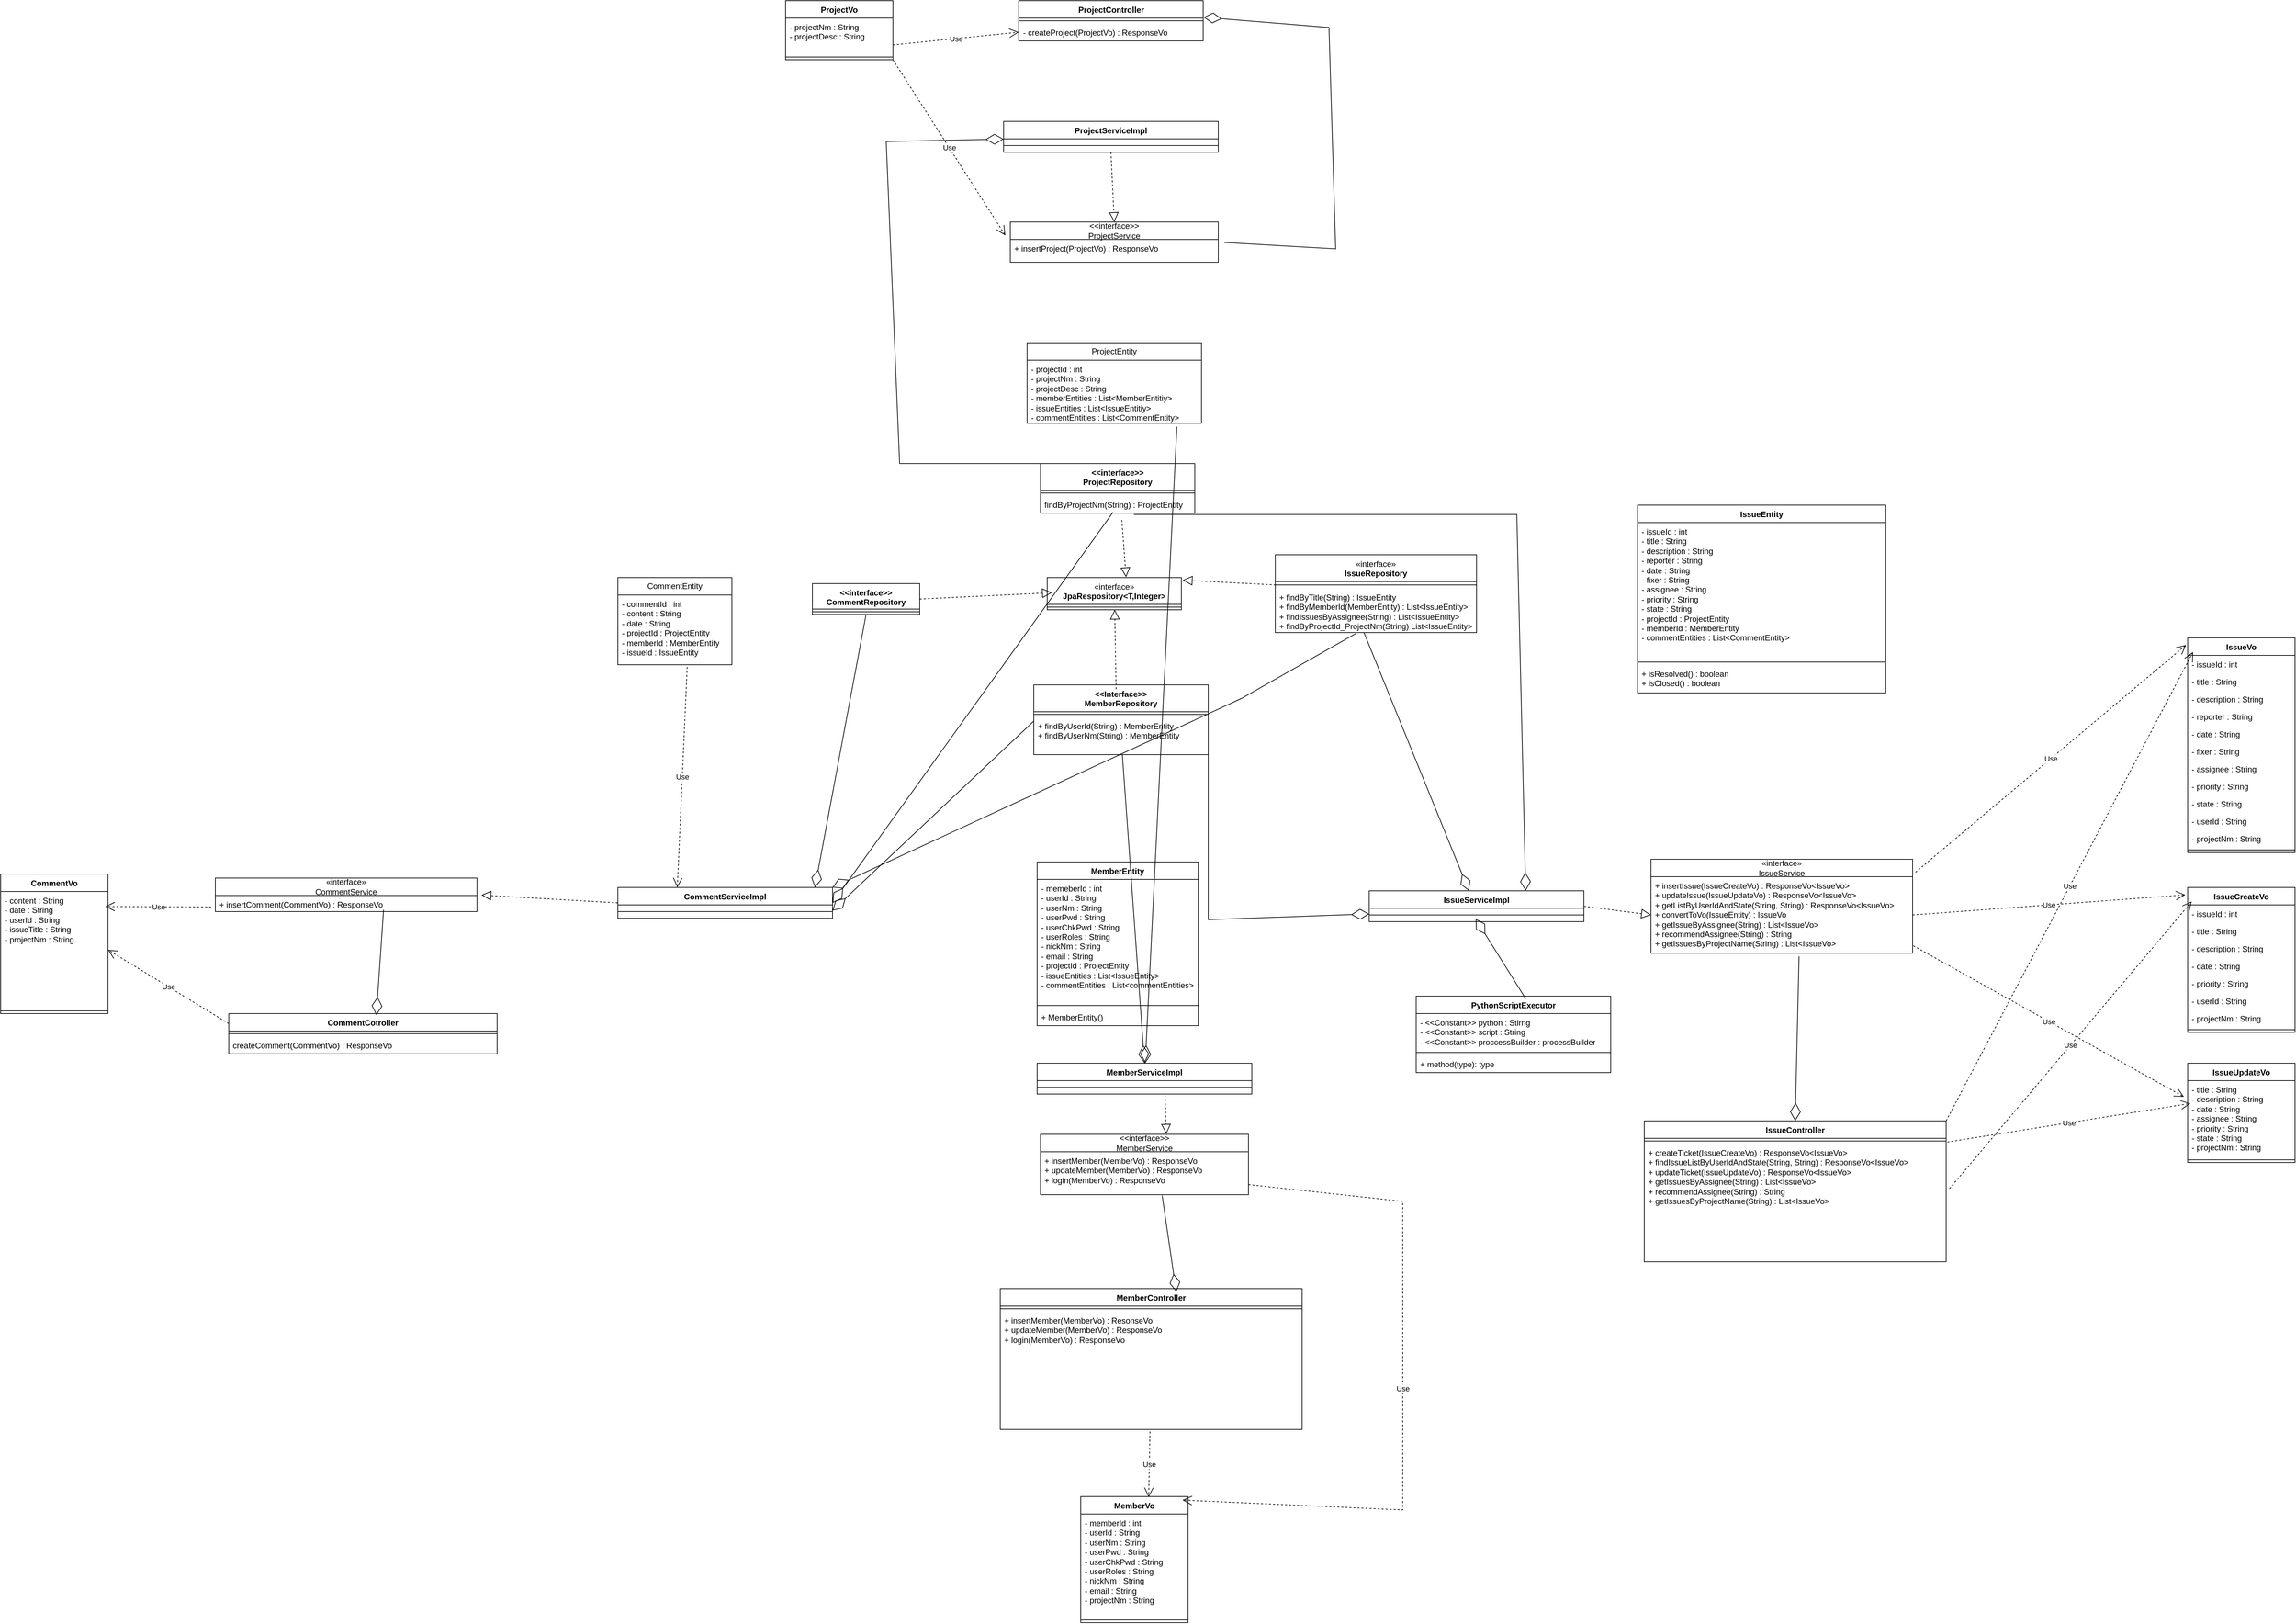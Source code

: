 <mxfile version="24.4.8" type="device">
  <diagram id="C5RBs43oDa-KdzZeNtuy" name="Page-1">
    <mxGraphModel dx="7126" dy="5017" grid="1" gridSize="10" guides="1" tooltips="1" connect="1" arrows="1" fold="1" page="1" pageScale="1" pageWidth="1200" pageHeight="1600" math="0" shadow="0">
      <root>
        <mxCell id="WIyWlLk6GJQsqaUBKTNV-0" />
        <mxCell id="WIyWlLk6GJQsqaUBKTNV-1" parent="WIyWlLk6GJQsqaUBKTNV-0" />
        <mxCell id="TKN5x8VOKqGEZoHQyoC4-3" value="&amp;lt;&amp;lt;interface&amp;gt;&amp;gt;&lt;div&gt;CommentRepository&lt;/div&gt;" style="swimlane;fontStyle=1;align=center;verticalAlign=top;childLayout=stackLayout;horizontal=1;startSize=38;horizontalStack=0;resizeParent=1;resizeParentMax=0;resizeLast=0;collapsible=1;marginBottom=0;whiteSpace=wrap;html=1;" vertex="1" parent="WIyWlLk6GJQsqaUBKTNV-1">
          <mxGeometry x="460" y="479" width="160" height="46" as="geometry" />
        </mxCell>
        <mxCell id="TKN5x8VOKqGEZoHQyoC4-5" value="" style="line;strokeWidth=1;fillColor=none;align=left;verticalAlign=middle;spacingTop=-1;spacingLeft=3;spacingRight=3;rotatable=0;labelPosition=right;points=[];portConstraint=eastwest;strokeColor=inherit;" vertex="1" parent="TKN5x8VOKqGEZoHQyoC4-3">
          <mxGeometry y="38" width="160" height="8" as="geometry" />
        </mxCell>
        <mxCell id="TKN5x8VOKqGEZoHQyoC4-7" value="&lt;span style=&quot;font-weight: 400;&quot;&gt;«interface»&lt;/span&gt;&lt;br style=&quot;font-weight: 400;&quot;&gt;JpaRespository&amp;lt;T,Integer&amp;gt;" style="swimlane;fontStyle=1;align=center;verticalAlign=top;childLayout=stackLayout;horizontal=1;startSize=40;horizontalStack=0;resizeParent=1;resizeParentMax=0;resizeLast=0;collapsible=1;marginBottom=0;whiteSpace=wrap;html=1;" vertex="1" parent="WIyWlLk6GJQsqaUBKTNV-1">
          <mxGeometry x="810" y="470" width="200" height="48" as="geometry" />
        </mxCell>
        <mxCell id="TKN5x8VOKqGEZoHQyoC4-9" value="" style="line;strokeWidth=1;fillColor=none;align=left;verticalAlign=middle;spacingTop=-1;spacingLeft=3;spacingRight=3;rotatable=0;labelPosition=right;points=[];portConstraint=eastwest;strokeColor=inherit;" vertex="1" parent="TKN5x8VOKqGEZoHQyoC4-7">
          <mxGeometry y="40" width="200" height="8" as="geometry" />
        </mxCell>
        <mxCell id="TKN5x8VOKqGEZoHQyoC4-11" value="&lt;div&gt;&lt;span style=&quot;font-weight: 400;&quot;&gt;«interface»&lt;/span&gt;&lt;br style=&quot;font-weight: 400;&quot;&gt;&lt;/div&gt;IssueRepository" style="swimlane;fontStyle=1;align=center;verticalAlign=top;childLayout=stackLayout;horizontal=1;startSize=40;horizontalStack=0;resizeParent=1;resizeParentMax=0;resizeLast=0;collapsible=1;marginBottom=0;whiteSpace=wrap;html=1;" vertex="1" parent="WIyWlLk6GJQsqaUBKTNV-1">
          <mxGeometry x="1150" y="436" width="300" height="116" as="geometry" />
        </mxCell>
        <mxCell id="TKN5x8VOKqGEZoHQyoC4-13" value="" style="line;strokeWidth=1;fillColor=none;align=left;verticalAlign=middle;spacingTop=-1;spacingLeft=3;spacingRight=3;rotatable=0;labelPosition=right;points=[];portConstraint=eastwest;strokeColor=inherit;" vertex="1" parent="TKN5x8VOKqGEZoHQyoC4-11">
          <mxGeometry y="40" width="300" height="10" as="geometry" />
        </mxCell>
        <mxCell id="TKN5x8VOKqGEZoHQyoC4-14" value="+ findByTitle(String) : IssueEntity&lt;div&gt;+ findByMemberId(MemberEntity) : List&amp;lt;IssueEntity&amp;gt;&lt;/div&gt;&lt;div&gt;+ findIssuesByAssignee(String) : List&amp;lt;IssueEntity&amp;gt;&lt;/div&gt;&lt;div&gt;+ findByProjectId_ProjectNm(String) List&amp;lt;IssueEntity&amp;gt;&lt;/div&gt;" style="text;strokeColor=none;fillColor=none;align=left;verticalAlign=top;spacingLeft=4;spacingRight=4;overflow=hidden;rotatable=0;points=[[0,0.5],[1,0.5]];portConstraint=eastwest;whiteSpace=wrap;html=1;" vertex="1" parent="TKN5x8VOKqGEZoHQyoC4-11">
          <mxGeometry y="50" width="300" height="66" as="geometry" />
        </mxCell>
        <mxCell id="TKN5x8VOKqGEZoHQyoC4-15" value="" style="endArrow=block;dashed=1;endFill=0;endSize=12;html=1;rounded=0;entryX=1.01;entryY=0.081;entryDx=0;entryDy=0;entryPerimeter=0;exitX=0.002;exitY=-0.076;exitDx=0;exitDy=0;exitPerimeter=0;" edge="1" parent="WIyWlLk6GJQsqaUBKTNV-1" source="TKN5x8VOKqGEZoHQyoC4-14" target="TKN5x8VOKqGEZoHQyoC4-7">
          <mxGeometry width="160" relative="1" as="geometry">
            <mxPoint x="1290" y="540" as="sourcePoint" />
            <mxPoint x="1170" y="402.5" as="targetPoint" />
          </mxGeometry>
        </mxCell>
        <mxCell id="TKN5x8VOKqGEZoHQyoC4-21" value="MemberEntity" style="swimlane;fontStyle=1;align=center;verticalAlign=top;childLayout=stackLayout;horizontal=1;startSize=26;horizontalStack=0;resizeParent=1;resizeParentMax=0;resizeLast=0;collapsible=1;marginBottom=0;whiteSpace=wrap;html=1;" vertex="1" parent="WIyWlLk6GJQsqaUBKTNV-1">
          <mxGeometry x="795" y="894" width="240" height="244" as="geometry" />
        </mxCell>
        <mxCell id="TKN5x8VOKqGEZoHQyoC4-22" value="- memeberId : int&lt;div&gt;- userId : String&lt;br&gt;- userNm : String&lt;/div&gt;&lt;div&gt;- userPwd : String&lt;/div&gt;&lt;div&gt;- userChkPwd : String&lt;/div&gt;&lt;div&gt;- userRoles : String&lt;/div&gt;&lt;div&gt;- nickNm : String&lt;/div&gt;&lt;div&gt;- email : String&lt;/div&gt;&lt;div&gt;- projectId : ProjectEntity&lt;br&gt;- issueEntities : List&amp;lt;IssueEntity&amp;gt;&lt;/div&gt;&lt;div&gt;- commentEntities : List&amp;lt;commentEntities&amp;gt;&lt;/div&gt;" style="text;strokeColor=none;fillColor=none;align=left;verticalAlign=top;spacingLeft=4;spacingRight=4;overflow=hidden;rotatable=0;points=[[0,0.5],[1,0.5]];portConstraint=eastwest;whiteSpace=wrap;html=1;" vertex="1" parent="TKN5x8VOKqGEZoHQyoC4-21">
          <mxGeometry y="26" width="240" height="184" as="geometry" />
        </mxCell>
        <mxCell id="TKN5x8VOKqGEZoHQyoC4-23" value="" style="line;strokeWidth=1;fillColor=none;align=left;verticalAlign=middle;spacingTop=-1;spacingLeft=3;spacingRight=3;rotatable=0;labelPosition=right;points=[];portConstraint=eastwest;strokeColor=inherit;" vertex="1" parent="TKN5x8VOKqGEZoHQyoC4-21">
          <mxGeometry y="210" width="240" height="8" as="geometry" />
        </mxCell>
        <mxCell id="TKN5x8VOKqGEZoHQyoC4-24" value="+ MemberEntity()" style="text;strokeColor=none;fillColor=none;align=left;verticalAlign=top;spacingLeft=4;spacingRight=4;overflow=hidden;rotatable=0;points=[[0,0.5],[1,0.5]];portConstraint=eastwest;whiteSpace=wrap;html=1;" vertex="1" parent="TKN5x8VOKqGEZoHQyoC4-21">
          <mxGeometry y="218" width="240" height="26" as="geometry" />
        </mxCell>
        <mxCell id="TKN5x8VOKqGEZoHQyoC4-26" value="IssueEntity" style="swimlane;fontStyle=1;align=center;verticalAlign=top;childLayout=stackLayout;horizontal=1;startSize=26;horizontalStack=0;resizeParent=1;resizeParentMax=0;resizeLast=0;collapsible=1;marginBottom=0;whiteSpace=wrap;html=1;" vertex="1" parent="WIyWlLk6GJQsqaUBKTNV-1">
          <mxGeometry x="1690" y="362" width="370" height="280" as="geometry" />
        </mxCell>
        <mxCell id="TKN5x8VOKqGEZoHQyoC4-27" value="- issueId : int&lt;div&gt;- title : String&lt;/div&gt;&lt;div&gt;- description : String&lt;/div&gt;&lt;div&gt;- reporter : String&lt;/div&gt;&lt;div&gt;- date : String&lt;/div&gt;&lt;div&gt;- fixer : String&lt;/div&gt;&lt;div&gt;- assignee : String&lt;/div&gt;&lt;div&gt;- priority : String&lt;/div&gt;&lt;div&gt;- state : String&lt;/div&gt;&lt;div&gt;- projectId : ProjectEntity&lt;/div&gt;&lt;div&gt;- memberId : MemberEntity&lt;/div&gt;&lt;div&gt;- commentEntities : List&amp;lt;CommentEntity&amp;gt;&lt;/div&gt;" style="text;strokeColor=none;fillColor=none;align=left;verticalAlign=top;spacingLeft=4;spacingRight=4;overflow=hidden;rotatable=0;points=[[0,0.5],[1,0.5]];portConstraint=eastwest;whiteSpace=wrap;html=1;" vertex="1" parent="TKN5x8VOKqGEZoHQyoC4-26">
          <mxGeometry y="26" width="370" height="204" as="geometry" />
        </mxCell>
        <mxCell id="TKN5x8VOKqGEZoHQyoC4-28" value="" style="line;strokeWidth=1;fillColor=none;align=left;verticalAlign=middle;spacingTop=-1;spacingLeft=3;spacingRight=3;rotatable=0;labelPosition=right;points=[];portConstraint=eastwest;strokeColor=inherit;" vertex="1" parent="TKN5x8VOKqGEZoHQyoC4-26">
          <mxGeometry y="230" width="370" height="8" as="geometry" />
        </mxCell>
        <mxCell id="TKN5x8VOKqGEZoHQyoC4-29" value="+ isResolved() : boolean&lt;div&gt;+ isClosed() : boolean&lt;/div&gt;" style="text;strokeColor=none;fillColor=none;align=left;verticalAlign=top;spacingLeft=4;spacingRight=4;overflow=hidden;rotatable=0;points=[[0,0.5],[1,0.5]];portConstraint=eastwest;whiteSpace=wrap;html=1;" vertex="1" parent="TKN5x8VOKqGEZoHQyoC4-26">
          <mxGeometry y="238" width="370" height="42" as="geometry" />
        </mxCell>
        <mxCell id="TKN5x8VOKqGEZoHQyoC4-36" value="«interface»&lt;br&gt;IssueService" style="swimlane;fontStyle=0;childLayout=stackLayout;horizontal=1;startSize=26;fillColor=none;horizontalStack=0;resizeParent=1;resizeParentMax=0;resizeLast=0;collapsible=1;marginBottom=0;whiteSpace=wrap;html=1;" vertex="1" parent="WIyWlLk6GJQsqaUBKTNV-1">
          <mxGeometry x="1710" y="890" width="390" height="140" as="geometry" />
        </mxCell>
        <mxCell id="TKN5x8VOKqGEZoHQyoC4-37" value="+ insertIssue(IssueCreateVo) : ResponseVo&amp;lt;IssueVo&amp;gt;&lt;div&gt;+ updateIssue(IssueUpdateVo) : ResponseVo&amp;lt;IssueVo&amp;gt;&lt;br&gt;+ getListByUserIdAndState(String, String) : ResponseVo&amp;lt;IssueVo&amp;gt;&lt;/div&gt;&lt;div&gt;+ convertToVo(IssueEntity) : IssueVo&lt;/div&gt;&lt;div&gt;+ getIssueByAssignee(String) : List&amp;lt;IssueVo&amp;gt;&lt;/div&gt;&lt;div&gt;+ recommendAssignee(String) : String&lt;/div&gt;&lt;div&gt;+ getIssuesByProjectName(String) : List&amp;lt;IssueVo&amp;gt;&lt;/div&gt;" style="text;strokeColor=none;fillColor=none;align=left;verticalAlign=top;spacingLeft=4;spacingRight=4;overflow=hidden;rotatable=0;points=[[0,0.5],[1,0.5]];portConstraint=eastwest;whiteSpace=wrap;html=1;" vertex="1" parent="TKN5x8VOKqGEZoHQyoC4-36">
          <mxGeometry y="26" width="390" height="114" as="geometry" />
        </mxCell>
        <mxCell id="TKN5x8VOKqGEZoHQyoC4-40" value="IssueServiceImpl" style="swimlane;fontStyle=1;align=center;verticalAlign=top;childLayout=stackLayout;horizontal=1;startSize=26;horizontalStack=0;resizeParent=1;resizeParentMax=0;resizeLast=0;collapsible=1;marginBottom=0;whiteSpace=wrap;html=1;" vertex="1" parent="WIyWlLk6GJQsqaUBKTNV-1">
          <mxGeometry x="1290" y="937" width="320" height="46" as="geometry" />
        </mxCell>
        <mxCell id="TKN5x8VOKqGEZoHQyoC4-42" value="" style="line;strokeWidth=1;fillColor=none;align=left;verticalAlign=middle;spacingTop=-1;spacingLeft=3;spacingRight=3;rotatable=0;labelPosition=right;points=[];portConstraint=eastwest;strokeColor=inherit;" vertex="1" parent="TKN5x8VOKqGEZoHQyoC4-40">
          <mxGeometry y="26" width="320" height="20" as="geometry" />
        </mxCell>
        <mxCell id="TKN5x8VOKqGEZoHQyoC4-44" value="" style="endArrow=block;dashed=1;endFill=0;endSize=12;html=1;rounded=0;entryX=0;entryY=0.5;entryDx=0;entryDy=0;exitX=1;exitY=0.5;exitDx=0;exitDy=0;" edge="1" parent="WIyWlLk6GJQsqaUBKTNV-1" source="TKN5x8VOKqGEZoHQyoC4-40" target="TKN5x8VOKqGEZoHQyoC4-37">
          <mxGeometry width="160" relative="1" as="geometry">
            <mxPoint x="1570" y="980" as="sourcePoint" />
            <mxPoint x="1460" y="820" as="targetPoint" />
          </mxGeometry>
        </mxCell>
        <mxCell id="TKN5x8VOKqGEZoHQyoC4-46" value="" style="endArrow=diamondThin;endFill=0;endSize=24;html=1;rounded=0;exitX=0.441;exitY=1.004;exitDx=0;exitDy=0;exitPerimeter=0;entryX=0.464;entryY=-0.004;entryDx=0;entryDy=0;entryPerimeter=0;" edge="1" parent="WIyWlLk6GJQsqaUBKTNV-1" source="TKN5x8VOKqGEZoHQyoC4-14" target="TKN5x8VOKqGEZoHQyoC4-40">
          <mxGeometry width="160" relative="1" as="geometry">
            <mxPoint x="1100" y="690" as="sourcePoint" />
            <mxPoint x="1260" y="690" as="targetPoint" />
          </mxGeometry>
        </mxCell>
        <mxCell id="TKN5x8VOKqGEZoHQyoC4-47" value="&amp;lt;&amp;lt;Interface&amp;gt;&amp;gt;&lt;br&gt;MemberRepository" style="swimlane;fontStyle=1;align=center;verticalAlign=top;childLayout=stackLayout;horizontal=1;startSize=40;horizontalStack=0;resizeParent=1;resizeParentMax=0;resizeLast=0;collapsible=1;marginBottom=0;whiteSpace=wrap;html=1;" vertex="1" parent="WIyWlLk6GJQsqaUBKTNV-1">
          <mxGeometry x="790" y="630" width="260" height="104" as="geometry" />
        </mxCell>
        <mxCell id="TKN5x8VOKqGEZoHQyoC4-49" value="" style="line;strokeWidth=1;fillColor=none;align=left;verticalAlign=middle;spacingTop=-1;spacingLeft=3;spacingRight=3;rotatable=0;labelPosition=right;points=[];portConstraint=eastwest;strokeColor=inherit;" vertex="1" parent="TKN5x8VOKqGEZoHQyoC4-47">
          <mxGeometry y="40" width="260" height="8" as="geometry" />
        </mxCell>
        <mxCell id="TKN5x8VOKqGEZoHQyoC4-50" value="+ findByUserId(String) : MemberEntity&lt;div&gt;+ findByUserNm(String) : MemberEntity&lt;/div&gt;" style="text;strokeColor=none;fillColor=none;align=left;verticalAlign=top;spacingLeft=4;spacingRight=4;overflow=hidden;rotatable=0;points=[[0,0.5],[1,0.5]];portConstraint=eastwest;whiteSpace=wrap;html=1;" vertex="1" parent="TKN5x8VOKqGEZoHQyoC4-47">
          <mxGeometry y="48" width="260" height="56" as="geometry" />
        </mxCell>
        <mxCell id="TKN5x8VOKqGEZoHQyoC4-51" value="" style="endArrow=block;dashed=1;endFill=0;endSize=12;html=1;rounded=0;entryX=0.503;entryY=0.98;entryDx=0;entryDy=0;entryPerimeter=0;exitX=0.472;exitY=0.063;exitDx=0;exitDy=0;exitPerimeter=0;" edge="1" parent="WIyWlLk6GJQsqaUBKTNV-1" source="TKN5x8VOKqGEZoHQyoC4-47" target="TKN5x8VOKqGEZoHQyoC4-9">
          <mxGeometry width="160" relative="1" as="geometry">
            <mxPoint x="990" y="590" as="sourcePoint" />
            <mxPoint x="1260" y="580" as="targetPoint" />
          </mxGeometry>
        </mxCell>
        <mxCell id="TKN5x8VOKqGEZoHQyoC4-52" value="" style="endArrow=diamondThin;endFill=0;endSize=24;html=1;rounded=0;exitX=1;exitY=0.5;exitDx=0;exitDy=0;entryX=0;entryY=0.75;entryDx=0;entryDy=0;" edge="1" parent="WIyWlLk6GJQsqaUBKTNV-1" source="TKN5x8VOKqGEZoHQyoC4-47" target="TKN5x8VOKqGEZoHQyoC4-40">
          <mxGeometry width="160" relative="1" as="geometry">
            <mxPoint x="1100" y="580" as="sourcePoint" />
            <mxPoint x="1232.64" y="959.428" as="targetPoint" />
            <Array as="points">
              <mxPoint x="1050" y="980" />
            </Array>
          </mxGeometry>
        </mxCell>
        <mxCell id="TKN5x8VOKqGEZoHQyoC4-53" value="&amp;lt;&amp;lt;interface&amp;gt;&amp;gt;&lt;br&gt;ProjectRepository" style="swimlane;fontStyle=1;align=center;verticalAlign=top;childLayout=stackLayout;horizontal=1;startSize=40;horizontalStack=0;resizeParent=1;resizeParentMax=0;resizeLast=0;collapsible=1;marginBottom=0;whiteSpace=wrap;html=1;" vertex="1" parent="WIyWlLk6GJQsqaUBKTNV-1">
          <mxGeometry x="800" y="300" width="230" height="74" as="geometry" />
        </mxCell>
        <mxCell id="TKN5x8VOKqGEZoHQyoC4-55" value="" style="line;strokeWidth=1;fillColor=none;align=left;verticalAlign=middle;spacingTop=-1;spacingLeft=3;spacingRight=3;rotatable=0;labelPosition=right;points=[];portConstraint=eastwest;strokeColor=inherit;" vertex="1" parent="TKN5x8VOKqGEZoHQyoC4-53">
          <mxGeometry y="40" width="230" height="8" as="geometry" />
        </mxCell>
        <mxCell id="TKN5x8VOKqGEZoHQyoC4-56" value="findByProjectNm(String) : ProjectEntity" style="text;strokeColor=none;fillColor=none;align=left;verticalAlign=top;spacingLeft=4;spacingRight=4;overflow=hidden;rotatable=0;points=[[0,0.5],[1,0.5]];portConstraint=eastwest;whiteSpace=wrap;html=1;" vertex="1" parent="TKN5x8VOKqGEZoHQyoC4-53">
          <mxGeometry y="48" width="230" height="26" as="geometry" />
        </mxCell>
        <mxCell id="TKN5x8VOKqGEZoHQyoC4-58" value="" style="endArrow=block;dashed=1;endFill=0;endSize=12;html=1;rounded=0;exitX=0.527;exitY=1.391;exitDx=0;exitDy=0;entryX=0.588;entryY=-0.012;entryDx=0;entryDy=0;exitPerimeter=0;entryPerimeter=0;" edge="1" parent="WIyWlLk6GJQsqaUBKTNV-1" source="TKN5x8VOKqGEZoHQyoC4-56" target="TKN5x8VOKqGEZoHQyoC4-7">
          <mxGeometry width="160" relative="1" as="geometry">
            <mxPoint x="1100" y="580" as="sourcePoint" />
            <mxPoint x="1260" y="580" as="targetPoint" />
          </mxGeometry>
        </mxCell>
        <mxCell id="TKN5x8VOKqGEZoHQyoC4-59" value="" style="endArrow=diamondThin;endFill=0;endSize=24;html=1;rounded=0;entryX=0.729;entryY=-0.005;entryDx=0;entryDy=0;entryPerimeter=0;exitX=0.605;exitY=1.079;exitDx=0;exitDy=0;exitPerimeter=0;" edge="1" parent="WIyWlLk6GJQsqaUBKTNV-1" source="TKN5x8VOKqGEZoHQyoC4-56" target="TKN5x8VOKqGEZoHQyoC4-40">
          <mxGeometry width="160" relative="1" as="geometry">
            <mxPoint x="1100" y="580" as="sourcePoint" />
            <mxPoint x="1260" y="580" as="targetPoint" />
            <Array as="points">
              <mxPoint x="1510" y="376" />
            </Array>
          </mxGeometry>
        </mxCell>
        <mxCell id="TKN5x8VOKqGEZoHQyoC4-60" value="IssueController" style="swimlane;fontStyle=1;align=center;verticalAlign=top;childLayout=stackLayout;horizontal=1;startSize=26;horizontalStack=0;resizeParent=1;resizeParentMax=0;resizeLast=0;collapsible=1;marginBottom=0;whiteSpace=wrap;html=1;" vertex="1" parent="WIyWlLk6GJQsqaUBKTNV-1">
          <mxGeometry x="1700" y="1280" width="450" height="210" as="geometry" />
        </mxCell>
        <mxCell id="TKN5x8VOKqGEZoHQyoC4-62" value="" style="line;strokeWidth=1;fillColor=none;align=left;verticalAlign=middle;spacingTop=-1;spacingLeft=3;spacingRight=3;rotatable=0;labelPosition=right;points=[];portConstraint=eastwest;strokeColor=inherit;" vertex="1" parent="TKN5x8VOKqGEZoHQyoC4-60">
          <mxGeometry y="26" width="450" height="8" as="geometry" />
        </mxCell>
        <mxCell id="TKN5x8VOKqGEZoHQyoC4-63" value="+ createTicket(IssueCreateVo) : ResponseVo&amp;lt;IssueVo&amp;gt;&lt;div&gt;+ findIssueListByUserIdAndState(String, String) : ResponseVo&amp;lt;IssueVo&amp;gt;&lt;/div&gt;&lt;div&gt;+ updateTicket(IssueUpdateVo) : ResponseVo&amp;lt;IssueVo&amp;gt;&lt;/div&gt;&lt;div&gt;+ getIssuesByAssignee(String) : List&amp;lt;IssueVo&amp;gt;&lt;/div&gt;&lt;div&gt;+ recommendAssignee(String) : String&lt;/div&gt;&lt;div&gt;+ getIssuesByProjectName(String) : List&amp;lt;IssueVo&amp;gt;&lt;/div&gt;" style="text;strokeColor=none;fillColor=none;align=left;verticalAlign=top;spacingLeft=4;spacingRight=4;overflow=hidden;rotatable=0;points=[[0,0.5],[1,0.5]];portConstraint=eastwest;whiteSpace=wrap;html=1;" vertex="1" parent="TKN5x8VOKqGEZoHQyoC4-60">
          <mxGeometry y="34" width="450" height="176" as="geometry" />
        </mxCell>
        <mxCell id="TKN5x8VOKqGEZoHQyoC4-65" value="IssueVo" style="swimlane;fontStyle=1;align=center;verticalAlign=top;childLayout=stackLayout;horizontal=1;startSize=26;horizontalStack=0;resizeParent=1;resizeParentMax=0;resizeLast=0;collapsible=1;marginBottom=0;whiteSpace=wrap;html=1;" vertex="1" parent="WIyWlLk6GJQsqaUBKTNV-1">
          <mxGeometry x="2510" y="560" width="160" height="320" as="geometry" />
        </mxCell>
        <mxCell id="TKN5x8VOKqGEZoHQyoC4-66" value="- issueId : int" style="text;strokeColor=none;fillColor=none;align=left;verticalAlign=top;spacingLeft=4;spacingRight=4;overflow=hidden;rotatable=0;points=[[0,0.5],[1,0.5]];portConstraint=eastwest;whiteSpace=wrap;html=1;" vertex="1" parent="TKN5x8VOKqGEZoHQyoC4-65">
          <mxGeometry y="26" width="160" height="26" as="geometry" />
        </mxCell>
        <mxCell id="TKN5x8VOKqGEZoHQyoC4-78" value="- title : String" style="text;strokeColor=none;fillColor=none;align=left;verticalAlign=top;spacingLeft=4;spacingRight=4;overflow=hidden;rotatable=0;points=[[0,0.5],[1,0.5]];portConstraint=eastwest;whiteSpace=wrap;html=1;" vertex="1" parent="TKN5x8VOKqGEZoHQyoC4-65">
          <mxGeometry y="52" width="160" height="26" as="geometry" />
        </mxCell>
        <mxCell id="TKN5x8VOKqGEZoHQyoC4-80" value="- description : String" style="text;strokeColor=none;fillColor=none;align=left;verticalAlign=top;spacingLeft=4;spacingRight=4;overflow=hidden;rotatable=0;points=[[0,0.5],[1,0.5]];portConstraint=eastwest;whiteSpace=wrap;html=1;" vertex="1" parent="TKN5x8VOKqGEZoHQyoC4-65">
          <mxGeometry y="78" width="160" height="26" as="geometry" />
        </mxCell>
        <mxCell id="TKN5x8VOKqGEZoHQyoC4-81" value="- reporter : String" style="text;strokeColor=none;fillColor=none;align=left;verticalAlign=top;spacingLeft=4;spacingRight=4;overflow=hidden;rotatable=0;points=[[0,0.5],[1,0.5]];portConstraint=eastwest;whiteSpace=wrap;html=1;" vertex="1" parent="TKN5x8VOKqGEZoHQyoC4-65">
          <mxGeometry y="104" width="160" height="26" as="geometry" />
        </mxCell>
        <mxCell id="TKN5x8VOKqGEZoHQyoC4-79" value="- date : String" style="text;strokeColor=none;fillColor=none;align=left;verticalAlign=top;spacingLeft=4;spacingRight=4;overflow=hidden;rotatable=0;points=[[0,0.5],[1,0.5]];portConstraint=eastwest;whiteSpace=wrap;html=1;" vertex="1" parent="TKN5x8VOKqGEZoHQyoC4-65">
          <mxGeometry y="130" width="160" height="26" as="geometry" />
        </mxCell>
        <mxCell id="TKN5x8VOKqGEZoHQyoC4-82" value="- fixer : String" style="text;strokeColor=none;fillColor=none;align=left;verticalAlign=top;spacingLeft=4;spacingRight=4;overflow=hidden;rotatable=0;points=[[0,0.5],[1,0.5]];portConstraint=eastwest;whiteSpace=wrap;html=1;" vertex="1" parent="TKN5x8VOKqGEZoHQyoC4-65">
          <mxGeometry y="156" width="160" height="26" as="geometry" />
        </mxCell>
        <mxCell id="TKN5x8VOKqGEZoHQyoC4-83" value="- assignee : String" style="text;strokeColor=none;fillColor=none;align=left;verticalAlign=top;spacingLeft=4;spacingRight=4;overflow=hidden;rotatable=0;points=[[0,0.5],[1,0.5]];portConstraint=eastwest;whiteSpace=wrap;html=1;" vertex="1" parent="TKN5x8VOKqGEZoHQyoC4-65">
          <mxGeometry y="182" width="160" height="26" as="geometry" />
        </mxCell>
        <mxCell id="TKN5x8VOKqGEZoHQyoC4-84" value="- priority : String&lt;span style=&quot;white-space: pre;&quot;&gt;&#x9;&lt;/span&gt;" style="text;strokeColor=none;fillColor=none;align=left;verticalAlign=top;spacingLeft=4;spacingRight=4;overflow=hidden;rotatable=0;points=[[0,0.5],[1,0.5]];portConstraint=eastwest;whiteSpace=wrap;html=1;" vertex="1" parent="TKN5x8VOKqGEZoHQyoC4-65">
          <mxGeometry y="208" width="160" height="26" as="geometry" />
        </mxCell>
        <mxCell id="TKN5x8VOKqGEZoHQyoC4-85" value="- state : String" style="text;strokeColor=none;fillColor=none;align=left;verticalAlign=top;spacingLeft=4;spacingRight=4;overflow=hidden;rotatable=0;points=[[0,0.5],[1,0.5]];portConstraint=eastwest;whiteSpace=wrap;html=1;" vertex="1" parent="TKN5x8VOKqGEZoHQyoC4-65">
          <mxGeometry y="234" width="160" height="26" as="geometry" />
        </mxCell>
        <mxCell id="TKN5x8VOKqGEZoHQyoC4-86" value="- userId : String" style="text;strokeColor=none;fillColor=none;align=left;verticalAlign=top;spacingLeft=4;spacingRight=4;overflow=hidden;rotatable=0;points=[[0,0.5],[1,0.5]];portConstraint=eastwest;whiteSpace=wrap;html=1;" vertex="1" parent="TKN5x8VOKqGEZoHQyoC4-65">
          <mxGeometry y="260" width="160" height="26" as="geometry" />
        </mxCell>
        <mxCell id="TKN5x8VOKqGEZoHQyoC4-87" value="- projectNm : String" style="text;strokeColor=none;fillColor=none;align=left;verticalAlign=top;spacingLeft=4;spacingRight=4;overflow=hidden;rotatable=0;points=[[0,0.5],[1,0.5]];portConstraint=eastwest;whiteSpace=wrap;html=1;" vertex="1" parent="TKN5x8VOKqGEZoHQyoC4-65">
          <mxGeometry y="286" width="160" height="26" as="geometry" />
        </mxCell>
        <mxCell id="TKN5x8VOKqGEZoHQyoC4-67" value="" style="line;strokeWidth=1;fillColor=none;align=left;verticalAlign=middle;spacingTop=-1;spacingLeft=3;spacingRight=3;rotatable=0;labelPosition=right;points=[];portConstraint=eastwest;strokeColor=inherit;" vertex="1" parent="TKN5x8VOKqGEZoHQyoC4-65">
          <mxGeometry y="312" width="160" height="8" as="geometry" />
        </mxCell>
        <mxCell id="TKN5x8VOKqGEZoHQyoC4-69" value="IssueCreateVo" style="swimlane;fontStyle=1;align=center;verticalAlign=top;childLayout=stackLayout;horizontal=1;startSize=26;horizontalStack=0;resizeParent=1;resizeParentMax=0;resizeLast=0;collapsible=1;marginBottom=0;whiteSpace=wrap;html=1;" vertex="1" parent="WIyWlLk6GJQsqaUBKTNV-1">
          <mxGeometry x="2510" y="932" width="160" height="216" as="geometry" />
        </mxCell>
        <mxCell id="TKN5x8VOKqGEZoHQyoC4-70" value="- issueId : int" style="text;strokeColor=none;fillColor=none;align=left;verticalAlign=top;spacingLeft=4;spacingRight=4;overflow=hidden;rotatable=0;points=[[0,0.5],[1,0.5]];portConstraint=eastwest;whiteSpace=wrap;html=1;" vertex="1" parent="TKN5x8VOKqGEZoHQyoC4-69">
          <mxGeometry y="26" width="160" height="26" as="geometry" />
        </mxCell>
        <mxCell id="TKN5x8VOKqGEZoHQyoC4-88" value="- title : String" style="text;strokeColor=none;fillColor=none;align=left;verticalAlign=top;spacingLeft=4;spacingRight=4;overflow=hidden;rotatable=0;points=[[0,0.5],[1,0.5]];portConstraint=eastwest;whiteSpace=wrap;html=1;" vertex="1" parent="TKN5x8VOKqGEZoHQyoC4-69">
          <mxGeometry y="52" width="160" height="26" as="geometry" />
        </mxCell>
        <mxCell id="TKN5x8VOKqGEZoHQyoC4-89" value="- description : String" style="text;strokeColor=none;fillColor=none;align=left;verticalAlign=top;spacingLeft=4;spacingRight=4;overflow=hidden;rotatable=0;points=[[0,0.5],[1,0.5]];portConstraint=eastwest;whiteSpace=wrap;html=1;" vertex="1" parent="TKN5x8VOKqGEZoHQyoC4-69">
          <mxGeometry y="78" width="160" height="26" as="geometry" />
        </mxCell>
        <mxCell id="TKN5x8VOKqGEZoHQyoC4-90" value="- date : String" style="text;strokeColor=none;fillColor=none;align=left;verticalAlign=top;spacingLeft=4;spacingRight=4;overflow=hidden;rotatable=0;points=[[0,0.5],[1,0.5]];portConstraint=eastwest;whiteSpace=wrap;html=1;" vertex="1" parent="TKN5x8VOKqGEZoHQyoC4-69">
          <mxGeometry y="104" width="160" height="26" as="geometry" />
        </mxCell>
        <mxCell id="TKN5x8VOKqGEZoHQyoC4-91" value="- priority : String" style="text;strokeColor=none;fillColor=none;align=left;verticalAlign=top;spacingLeft=4;spacingRight=4;overflow=hidden;rotatable=0;points=[[0,0.5],[1,0.5]];portConstraint=eastwest;whiteSpace=wrap;html=1;" vertex="1" parent="TKN5x8VOKqGEZoHQyoC4-69">
          <mxGeometry y="130" width="160" height="26" as="geometry" />
        </mxCell>
        <mxCell id="TKN5x8VOKqGEZoHQyoC4-92" value="- userId : String" style="text;strokeColor=none;fillColor=none;align=left;verticalAlign=top;spacingLeft=4;spacingRight=4;overflow=hidden;rotatable=0;points=[[0,0.5],[1,0.5]];portConstraint=eastwest;whiteSpace=wrap;html=1;" vertex="1" parent="TKN5x8VOKqGEZoHQyoC4-69">
          <mxGeometry y="156" width="160" height="26" as="geometry" />
        </mxCell>
        <mxCell id="TKN5x8VOKqGEZoHQyoC4-93" value="- projectNm : String" style="text;strokeColor=none;fillColor=none;align=left;verticalAlign=top;spacingLeft=4;spacingRight=4;overflow=hidden;rotatable=0;points=[[0,0.5],[1,0.5]];portConstraint=eastwest;whiteSpace=wrap;html=1;" vertex="1" parent="TKN5x8VOKqGEZoHQyoC4-69">
          <mxGeometry y="182" width="160" height="26" as="geometry" />
        </mxCell>
        <mxCell id="TKN5x8VOKqGEZoHQyoC4-71" value="" style="line;strokeWidth=1;fillColor=none;align=left;verticalAlign=middle;spacingTop=-1;spacingLeft=3;spacingRight=3;rotatable=0;labelPosition=right;points=[];portConstraint=eastwest;strokeColor=inherit;" vertex="1" parent="TKN5x8VOKqGEZoHQyoC4-69">
          <mxGeometry y="208" width="160" height="8" as="geometry" />
        </mxCell>
        <mxCell id="TKN5x8VOKqGEZoHQyoC4-73" value="IssueUpdateVo" style="swimlane;fontStyle=1;align=center;verticalAlign=top;childLayout=stackLayout;horizontal=1;startSize=26;horizontalStack=0;resizeParent=1;resizeParentMax=0;resizeLast=0;collapsible=1;marginBottom=0;whiteSpace=wrap;html=1;" vertex="1" parent="WIyWlLk6GJQsqaUBKTNV-1">
          <mxGeometry x="2510" y="1194" width="160" height="148" as="geometry" />
        </mxCell>
        <mxCell id="TKN5x8VOKqGEZoHQyoC4-74" value="- title : String&lt;div&gt;- description : String&lt;/div&gt;&lt;div&gt;- date : String&lt;/div&gt;&lt;div&gt;- assignee : String&lt;/div&gt;&lt;div&gt;- priority : String&lt;/div&gt;&lt;div&gt;- state : String&lt;/div&gt;&lt;div&gt;- projectNm : String&lt;/div&gt;" style="text;strokeColor=none;fillColor=none;align=left;verticalAlign=top;spacingLeft=4;spacingRight=4;overflow=hidden;rotatable=0;points=[[0,0.5],[1,0.5]];portConstraint=eastwest;whiteSpace=wrap;html=1;" vertex="1" parent="TKN5x8VOKqGEZoHQyoC4-73">
          <mxGeometry y="26" width="160" height="114" as="geometry" />
        </mxCell>
        <mxCell id="TKN5x8VOKqGEZoHQyoC4-75" value="" style="line;strokeWidth=1;fillColor=none;align=left;verticalAlign=middle;spacingTop=-1;spacingLeft=3;spacingRight=3;rotatable=0;labelPosition=right;points=[];portConstraint=eastwest;strokeColor=inherit;" vertex="1" parent="TKN5x8VOKqGEZoHQyoC4-73">
          <mxGeometry y="140" width="160" height="8" as="geometry" />
        </mxCell>
        <mxCell id="TKN5x8VOKqGEZoHQyoC4-94" value="Use" style="endArrow=open;endSize=12;dashed=1;html=1;rounded=0;exitX=1.011;exitY=-0.058;exitDx=0;exitDy=0;exitPerimeter=0;entryX=-0.015;entryY=0.033;entryDx=0;entryDy=0;entryPerimeter=0;" edge="1" parent="WIyWlLk6GJQsqaUBKTNV-1" source="TKN5x8VOKqGEZoHQyoC4-37" target="TKN5x8VOKqGEZoHQyoC4-65">
          <mxGeometry width="160" relative="1" as="geometry">
            <mxPoint x="1930" y="1010" as="sourcePoint" />
            <mxPoint x="2090" y="1010" as="targetPoint" />
          </mxGeometry>
        </mxCell>
        <mxCell id="TKN5x8VOKqGEZoHQyoC4-95" value="Use" style="endArrow=open;endSize=12;dashed=1;html=1;rounded=0;entryX=-0.035;entryY=0.212;entryDx=0;entryDy=0;entryPerimeter=0;exitX=1.003;exitY=0.903;exitDx=0;exitDy=0;exitPerimeter=0;" edge="1" parent="WIyWlLk6GJQsqaUBKTNV-1" source="TKN5x8VOKqGEZoHQyoC4-37" target="TKN5x8VOKqGEZoHQyoC4-74">
          <mxGeometry width="160" relative="1" as="geometry">
            <mxPoint x="1930" y="1010" as="sourcePoint" />
            <mxPoint x="2090" y="1010" as="targetPoint" />
          </mxGeometry>
        </mxCell>
        <mxCell id="TKN5x8VOKqGEZoHQyoC4-96" value="Use" style="endArrow=open;endSize=12;dashed=1;html=1;rounded=0;entryX=-0.022;entryY=0.051;entryDx=0;entryDy=0;entryPerimeter=0;exitX=1;exitY=0.5;exitDx=0;exitDy=0;" edge="1" parent="WIyWlLk6GJQsqaUBKTNV-1" source="TKN5x8VOKqGEZoHQyoC4-37" target="TKN5x8VOKqGEZoHQyoC4-69">
          <mxGeometry width="160" relative="1" as="geometry">
            <mxPoint x="1930" y="1010" as="sourcePoint" />
            <mxPoint x="2090" y="1010" as="targetPoint" />
          </mxGeometry>
        </mxCell>
        <mxCell id="TKN5x8VOKqGEZoHQyoC4-97" value="Use" style="endArrow=open;endSize=12;dashed=1;html=1;rounded=0;entryX=-0.035;entryY=0.212;entryDx=0;entryDy=0;entryPerimeter=0;exitX=1.004;exitY=-0.014;exitDx=0;exitDy=0;exitPerimeter=0;" edge="1" parent="WIyWlLk6GJQsqaUBKTNV-1" source="TKN5x8VOKqGEZoHQyoC4-63">
          <mxGeometry width="160" relative="1" as="geometry">
            <mxPoint x="2111" y="1029" as="sourcePoint" />
            <mxPoint x="2514" y="1254" as="targetPoint" />
          </mxGeometry>
        </mxCell>
        <mxCell id="TKN5x8VOKqGEZoHQyoC4-98" value="Use" style="endArrow=open;endSize=12;dashed=1;html=1;rounded=0;entryX=-0.022;entryY=0.051;entryDx=0;entryDy=0;entryPerimeter=0;exitX=1.011;exitY=0.381;exitDx=0;exitDy=0;exitPerimeter=0;" edge="1" parent="WIyWlLk6GJQsqaUBKTNV-1" source="TKN5x8VOKqGEZoHQyoC4-63">
          <mxGeometry width="160" relative="1" as="geometry">
            <mxPoint x="2110" y="983" as="sourcePoint" />
            <mxPoint x="2516" y="953" as="targetPoint" />
          </mxGeometry>
        </mxCell>
        <mxCell id="TKN5x8VOKqGEZoHQyoC4-100" value="Use" style="endArrow=open;endSize=12;dashed=1;html=1;rounded=0;exitX=1;exitY=0;exitDx=0;exitDy=0;entryX=-0.015;entryY=0.033;entryDx=0;entryDy=0;entryPerimeter=0;" edge="1" parent="WIyWlLk6GJQsqaUBKTNV-1" source="TKN5x8VOKqGEZoHQyoC4-60">
          <mxGeometry width="160" relative="1" as="geometry">
            <mxPoint x="2114" y="919" as="sourcePoint" />
            <mxPoint x="2518" y="581" as="targetPoint" />
          </mxGeometry>
        </mxCell>
        <mxCell id="TKN5x8VOKqGEZoHQyoC4-101" value="" style="endArrow=block;dashed=1;endFill=0;endSize=12;html=1;rounded=0;exitX=1;exitY=0.5;exitDx=0;exitDy=0;entryX=0.035;entryY=0.47;entryDx=0;entryDy=0;entryPerimeter=0;" edge="1" parent="WIyWlLk6GJQsqaUBKTNV-1" source="TKN5x8VOKqGEZoHQyoC4-3" target="TKN5x8VOKqGEZoHQyoC4-7">
          <mxGeometry width="160" relative="1" as="geometry">
            <mxPoint x="960" y="630" as="sourcePoint" />
            <mxPoint x="1120" y="630" as="targetPoint" />
          </mxGeometry>
        </mxCell>
        <mxCell id="TKN5x8VOKqGEZoHQyoC4-102" value="«interface»&lt;br&gt;CommentService" style="swimlane;fontStyle=0;childLayout=stackLayout;horizontal=1;startSize=26;fillColor=none;horizontalStack=0;resizeParent=1;resizeParentMax=0;resizeLast=0;collapsible=1;marginBottom=0;whiteSpace=wrap;html=1;" vertex="1" parent="WIyWlLk6GJQsqaUBKTNV-1">
          <mxGeometry x="-430" y="918" width="390" height="50" as="geometry" />
        </mxCell>
        <mxCell id="TKN5x8VOKqGEZoHQyoC4-103" value="+ insertComment(CommentVo) : ResponseVo" style="text;strokeColor=none;fillColor=none;align=left;verticalAlign=top;spacingLeft=4;spacingRight=4;overflow=hidden;rotatable=0;points=[[0,0.5],[1,0.5]];portConstraint=eastwest;whiteSpace=wrap;html=1;" vertex="1" parent="TKN5x8VOKqGEZoHQyoC4-102">
          <mxGeometry y="26" width="390" height="24" as="geometry" />
        </mxCell>
        <mxCell id="TKN5x8VOKqGEZoHQyoC4-104" value="CommentServiceImpl" style="swimlane;fontStyle=1;align=center;verticalAlign=top;childLayout=stackLayout;horizontal=1;startSize=26;horizontalStack=0;resizeParent=1;resizeParentMax=0;resizeLast=0;collapsible=1;marginBottom=0;whiteSpace=wrap;html=1;" vertex="1" parent="WIyWlLk6GJQsqaUBKTNV-1">
          <mxGeometry x="170" y="932" width="320" height="46" as="geometry" />
        </mxCell>
        <mxCell id="TKN5x8VOKqGEZoHQyoC4-105" value="" style="line;strokeWidth=1;fillColor=none;align=left;verticalAlign=middle;spacingTop=-1;spacingLeft=3;spacingRight=3;rotatable=0;labelPosition=right;points=[];portConstraint=eastwest;strokeColor=inherit;" vertex="1" parent="TKN5x8VOKqGEZoHQyoC4-104">
          <mxGeometry y="26" width="320" height="20" as="geometry" />
        </mxCell>
        <mxCell id="TKN5x8VOKqGEZoHQyoC4-106" value="" style="endArrow=block;dashed=1;endFill=0;endSize=12;html=1;rounded=0;exitX=0;exitY=0.5;exitDx=0;exitDy=0;entryX=1.017;entryY=-0.029;entryDx=0;entryDy=0;entryPerimeter=0;" edge="1" parent="WIyWlLk6GJQsqaUBKTNV-1" source="TKN5x8VOKqGEZoHQyoC4-104" target="TKN5x8VOKqGEZoHQyoC4-103">
          <mxGeometry width="160" relative="1" as="geometry">
            <mxPoint x="780" y="740" as="sourcePoint" />
            <mxPoint x="940" y="740" as="targetPoint" />
          </mxGeometry>
        </mxCell>
        <mxCell id="TKN5x8VOKqGEZoHQyoC4-107" value="" style="endArrow=diamondThin;endFill=0;endSize=24;html=1;rounded=0;entryX=1;entryY=0.5;entryDx=0;entryDy=0;exitX=0.47;exitY=0.945;exitDx=0;exitDy=0;exitPerimeter=0;" edge="1" parent="WIyWlLk6GJQsqaUBKTNV-1" source="TKN5x8VOKqGEZoHQyoC4-56" target="TKN5x8VOKqGEZoHQyoC4-104">
          <mxGeometry width="160" relative="1" as="geometry">
            <mxPoint x="1159" y="786" as="sourcePoint" />
            <mxPoint x="1273" y="943" as="targetPoint" />
          </mxGeometry>
        </mxCell>
        <mxCell id="TKN5x8VOKqGEZoHQyoC4-108" value="" style="endArrow=diamondThin;endFill=0;endSize=24;html=1;rounded=0;exitX=0.001;exitY=0.103;exitDx=0;exitDy=0;entryX=1;entryY=0.75;entryDx=0;entryDy=0;exitPerimeter=0;" edge="1" parent="WIyWlLk6GJQsqaUBKTNV-1" source="TKN5x8VOKqGEZoHQyoC4-50" target="TKN5x8VOKqGEZoHQyoC4-104">
          <mxGeometry width="160" relative="1" as="geometry">
            <mxPoint x="1050" y="965" as="sourcePoint" />
            <mxPoint x="1260" y="977" as="targetPoint" />
          </mxGeometry>
        </mxCell>
        <mxCell id="TKN5x8VOKqGEZoHQyoC4-109" value="" style="endArrow=diamondThin;endFill=0;endSize=24;html=1;rounded=0;exitX=0.399;exitY=1.025;exitDx=0;exitDy=0;exitPerimeter=0;entryX=1;entryY=0;entryDx=0;entryDy=0;" edge="1" parent="WIyWlLk6GJQsqaUBKTNV-1" source="TKN5x8VOKqGEZoHQyoC4-14" target="TKN5x8VOKqGEZoHQyoC4-104">
          <mxGeometry width="160" relative="1" as="geometry">
            <mxPoint x="1352" y="562" as="sourcePoint" />
            <mxPoint x="1408" y="942" as="targetPoint" />
            <Array as="points">
              <mxPoint x="1100" y="650" />
            </Array>
          </mxGeometry>
        </mxCell>
        <mxCell id="TKN5x8VOKqGEZoHQyoC4-110" value="" style="endArrow=diamondThin;endFill=0;endSize=24;html=1;rounded=0;entryX=0.918;entryY=-0.001;entryDx=0;entryDy=0;entryPerimeter=0;exitX=0.5;exitY=1;exitDx=0;exitDy=0;" edge="1" parent="WIyWlLk6GJQsqaUBKTNV-1" source="TKN5x8VOKqGEZoHQyoC4-3" target="TKN5x8VOKqGEZoHQyoC4-104">
          <mxGeometry width="160" relative="1" as="geometry">
            <mxPoint x="520" y="530" as="sourcePoint" />
            <mxPoint x="630" y="930" as="targetPoint" />
          </mxGeometry>
        </mxCell>
        <mxCell id="TKN5x8VOKqGEZoHQyoC4-111" value="CommentCotroller" style="swimlane;fontStyle=1;align=center;verticalAlign=top;childLayout=stackLayout;horizontal=1;startSize=26;horizontalStack=0;resizeParent=1;resizeParentMax=0;resizeLast=0;collapsible=1;marginBottom=0;whiteSpace=wrap;html=1;" vertex="1" parent="WIyWlLk6GJQsqaUBKTNV-1">
          <mxGeometry x="-410" y="1120" width="400" height="60" as="geometry" />
        </mxCell>
        <mxCell id="TKN5x8VOKqGEZoHQyoC4-113" value="" style="line;strokeWidth=1;fillColor=none;align=left;verticalAlign=middle;spacingTop=-1;spacingLeft=3;spacingRight=3;rotatable=0;labelPosition=right;points=[];portConstraint=eastwest;strokeColor=inherit;" vertex="1" parent="TKN5x8VOKqGEZoHQyoC4-111">
          <mxGeometry y="26" width="400" height="8" as="geometry" />
        </mxCell>
        <mxCell id="TKN5x8VOKqGEZoHQyoC4-114" value="createComment(CommentVo) : ResponseVo" style="text;strokeColor=none;fillColor=none;align=left;verticalAlign=top;spacingLeft=4;spacingRight=4;overflow=hidden;rotatable=0;points=[[0,0.5],[1,0.5]];portConstraint=eastwest;whiteSpace=wrap;html=1;" vertex="1" parent="TKN5x8VOKqGEZoHQyoC4-111">
          <mxGeometry y="34" width="400" height="26" as="geometry" />
        </mxCell>
        <mxCell id="TKN5x8VOKqGEZoHQyoC4-64" value="" style="endArrow=diamondThin;endFill=0;endSize=24;html=1;rounded=0;exitX=0.566;exitY=1.041;exitDx=0;exitDy=0;exitPerimeter=0;entryX=0.5;entryY=0;entryDx=0;entryDy=0;" edge="1" parent="WIyWlLk6GJQsqaUBKTNV-1" source="TKN5x8VOKqGEZoHQyoC4-37" target="TKN5x8VOKqGEZoHQyoC4-60">
          <mxGeometry width="160" relative="1" as="geometry">
            <mxPoint x="1100" y="900" as="sourcePoint" />
            <mxPoint x="1260" y="900" as="targetPoint" />
          </mxGeometry>
        </mxCell>
        <mxCell id="TKN5x8VOKqGEZoHQyoC4-115" value="" style="endArrow=diamondThin;endFill=0;endSize=24;html=1;rounded=0;entryX=0.55;entryY=0.036;entryDx=0;entryDy=0;entryPerimeter=0;exitX=0.643;exitY=0.888;exitDx=0;exitDy=0;exitPerimeter=0;" edge="1" parent="WIyWlLk6GJQsqaUBKTNV-1" source="TKN5x8VOKqGEZoHQyoC4-103" target="TKN5x8VOKqGEZoHQyoC4-111">
          <mxGeometry width="160" relative="1" as="geometry">
            <mxPoint x="530" y="540" as="sourcePoint" />
            <mxPoint x="604" y="930" as="targetPoint" />
          </mxGeometry>
        </mxCell>
        <mxCell id="TKN5x8VOKqGEZoHQyoC4-116" value="CommentVo" style="swimlane;fontStyle=1;align=center;verticalAlign=top;childLayout=stackLayout;horizontal=1;startSize=26;horizontalStack=0;resizeParent=1;resizeParentMax=0;resizeLast=0;collapsible=1;marginBottom=0;whiteSpace=wrap;html=1;" vertex="1" parent="WIyWlLk6GJQsqaUBKTNV-1">
          <mxGeometry x="-750" y="912" width="160" height="208" as="geometry" />
        </mxCell>
        <mxCell id="TKN5x8VOKqGEZoHQyoC4-117" value="- content : String&lt;div&gt;- date : String&lt;/div&gt;&lt;div&gt;- userId : String&lt;/div&gt;&lt;div&gt;- issueTitle : String&lt;/div&gt;&lt;div&gt;- projectNm : String&lt;/div&gt;" style="text;strokeColor=none;fillColor=none;align=left;verticalAlign=top;spacingLeft=4;spacingRight=4;overflow=hidden;rotatable=0;points=[[0,0.5],[1,0.5]];portConstraint=eastwest;whiteSpace=wrap;html=1;" vertex="1" parent="TKN5x8VOKqGEZoHQyoC4-116">
          <mxGeometry y="26" width="160" height="174" as="geometry" />
        </mxCell>
        <mxCell id="TKN5x8VOKqGEZoHQyoC4-118" value="" style="line;strokeWidth=1;fillColor=none;align=left;verticalAlign=middle;spacingTop=-1;spacingLeft=3;spacingRight=3;rotatable=0;labelPosition=right;points=[];portConstraint=eastwest;strokeColor=inherit;" vertex="1" parent="TKN5x8VOKqGEZoHQyoC4-116">
          <mxGeometry y="200" width="160" height="8" as="geometry" />
        </mxCell>
        <mxCell id="TKN5x8VOKqGEZoHQyoC4-120" value="Use" style="endArrow=open;endSize=12;dashed=1;html=1;rounded=0;exitX=-0.016;exitY=0.713;exitDx=0;exitDy=0;exitPerimeter=0;entryX=0.975;entryY=0.129;entryDx=0;entryDy=0;entryPerimeter=0;" edge="1" parent="WIyWlLk6GJQsqaUBKTNV-1" source="TKN5x8VOKqGEZoHQyoC4-103" target="TKN5x8VOKqGEZoHQyoC4-117">
          <mxGeometry width="160" relative="1" as="geometry">
            <mxPoint x="20" y="910" as="sourcePoint" />
            <mxPoint x="180" y="910" as="targetPoint" />
          </mxGeometry>
        </mxCell>
        <mxCell id="TKN5x8VOKqGEZoHQyoC4-121" value="Use" style="endArrow=open;endSize=12;dashed=1;html=1;rounded=0;exitX=0;exitY=0.25;exitDx=0;exitDy=0;entryX=1;entryY=0.5;entryDx=0;entryDy=0;" edge="1" parent="WIyWlLk6GJQsqaUBKTNV-1" source="TKN5x8VOKqGEZoHQyoC4-111" target="TKN5x8VOKqGEZoHQyoC4-117">
          <mxGeometry width="160" relative="1" as="geometry">
            <mxPoint x="-276" y="973" as="sourcePoint" />
            <mxPoint x="-414" y="978" as="targetPoint" />
          </mxGeometry>
        </mxCell>
        <mxCell id="TKN5x8VOKqGEZoHQyoC4-122" value="CommentEntity" style="swimlane;fontStyle=0;childLayout=stackLayout;horizontal=1;startSize=26;fillColor=none;horizontalStack=0;resizeParent=1;resizeParentMax=0;resizeLast=0;collapsible=1;marginBottom=0;whiteSpace=wrap;html=1;" vertex="1" parent="WIyWlLk6GJQsqaUBKTNV-1">
          <mxGeometry x="170" y="470" width="170" height="130" as="geometry" />
        </mxCell>
        <mxCell id="TKN5x8VOKqGEZoHQyoC4-123" value="- commentId : int&lt;div&gt;- content : String&lt;/div&gt;&lt;div&gt;- date : String&lt;/div&gt;&lt;div&gt;- projectId : ProjectEntity&lt;/div&gt;&lt;div&gt;- memberId : MemberEntity&lt;/div&gt;&lt;div&gt;- issueId : IssueEntity&lt;/div&gt;" style="text;strokeColor=none;fillColor=none;align=left;verticalAlign=top;spacingLeft=4;spacingRight=4;overflow=hidden;rotatable=0;points=[[0,0.5],[1,0.5]];portConstraint=eastwest;whiteSpace=wrap;html=1;" vertex="1" parent="TKN5x8VOKqGEZoHQyoC4-122">
          <mxGeometry y="26" width="170" height="104" as="geometry" />
        </mxCell>
        <mxCell id="TKN5x8VOKqGEZoHQyoC4-127" value="Use" style="endArrow=open;endSize=12;dashed=1;html=1;rounded=0;exitX=0.608;exitY=1.03;exitDx=0;exitDy=0;exitPerimeter=0;entryX=0.277;entryY=-0.001;entryDx=0;entryDy=0;entryPerimeter=0;" edge="1" parent="WIyWlLk6GJQsqaUBKTNV-1" source="TKN5x8VOKqGEZoHQyoC4-123" target="TKN5x8VOKqGEZoHQyoC4-104">
          <mxGeometry width="160" relative="1" as="geometry">
            <mxPoint x="530" y="590" as="sourcePoint" />
            <mxPoint x="690" y="590" as="targetPoint" />
          </mxGeometry>
        </mxCell>
        <mxCell id="TKN5x8VOKqGEZoHQyoC4-128" value="ProjectEntity" style="swimlane;fontStyle=0;childLayout=stackLayout;horizontal=1;startSize=26;fillColor=none;horizontalStack=0;resizeParent=1;resizeParentMax=0;resizeLast=0;collapsible=1;marginBottom=0;whiteSpace=wrap;html=1;" vertex="1" parent="WIyWlLk6GJQsqaUBKTNV-1">
          <mxGeometry x="780" y="120" width="260" height="120" as="geometry" />
        </mxCell>
        <mxCell id="TKN5x8VOKqGEZoHQyoC4-129" value="- projectId : int&lt;div&gt;- projectNm : String&lt;/div&gt;&lt;div&gt;- projectDesc : String&lt;/div&gt;&lt;div&gt;- memberEntities : List&amp;lt;MemberEntitiy&amp;gt;&lt;/div&gt;&lt;div&gt;- issueEntities : List&amp;lt;IssueEntitiy&amp;gt;&lt;/div&gt;&lt;div&gt;- commentEntities : List&amp;lt;CommentEntity&amp;gt;&lt;/div&gt;" style="text;strokeColor=none;fillColor=none;align=left;verticalAlign=top;spacingLeft=4;spacingRight=4;overflow=hidden;rotatable=0;points=[[0,0.5],[1,0.5]];portConstraint=eastwest;whiteSpace=wrap;html=1;" vertex="1" parent="TKN5x8VOKqGEZoHQyoC4-128">
          <mxGeometry y="26" width="260" height="94" as="geometry" />
        </mxCell>
        <mxCell id="TKN5x8VOKqGEZoHQyoC4-141" value="&amp;lt;&amp;lt;interface&amp;gt;&amp;gt;&lt;br&gt;MemberService" style="swimlane;fontStyle=0;childLayout=stackLayout;horizontal=1;startSize=26;fillColor=none;horizontalStack=0;resizeParent=1;resizeParentMax=0;resizeLast=0;collapsible=1;marginBottom=0;whiteSpace=wrap;html=1;" vertex="1" parent="WIyWlLk6GJQsqaUBKTNV-1">
          <mxGeometry x="800" y="1300" width="310" height="90" as="geometry" />
        </mxCell>
        <mxCell id="TKN5x8VOKqGEZoHQyoC4-142" value="+ insertMember(MemberVo) : ResponseVo&lt;div&gt;+ updateMember(MemberVo) : ResponseVo&lt;/div&gt;&lt;div&gt;+ login(MemberVo) : ResponseVo&lt;/div&gt;" style="text;strokeColor=none;fillColor=none;align=left;verticalAlign=top;spacingLeft=4;spacingRight=4;overflow=hidden;rotatable=0;points=[[0,0.5],[1,0.5]];portConstraint=eastwest;whiteSpace=wrap;html=1;" vertex="1" parent="TKN5x8VOKqGEZoHQyoC4-141">
          <mxGeometry y="26" width="310" height="64" as="geometry" />
        </mxCell>
        <mxCell id="TKN5x8VOKqGEZoHQyoC4-145" value="MemberServiceImpl" style="swimlane;fontStyle=1;align=center;verticalAlign=top;childLayout=stackLayout;horizontal=1;startSize=26;horizontalStack=0;resizeParent=1;resizeParentMax=0;resizeLast=0;collapsible=1;marginBottom=0;whiteSpace=wrap;html=1;" vertex="1" parent="WIyWlLk6GJQsqaUBKTNV-1">
          <mxGeometry x="795" y="1194" width="320" height="46" as="geometry" />
        </mxCell>
        <mxCell id="TKN5x8VOKqGEZoHQyoC4-146" value="" style="line;strokeWidth=1;fillColor=none;align=left;verticalAlign=middle;spacingTop=-1;spacingLeft=3;spacingRight=3;rotatable=0;labelPosition=right;points=[];portConstraint=eastwest;strokeColor=inherit;" vertex="1" parent="TKN5x8VOKqGEZoHQyoC4-145">
          <mxGeometry y="26" width="320" height="20" as="geometry" />
        </mxCell>
        <mxCell id="TKN5x8VOKqGEZoHQyoC4-147" value="" style="endArrow=diamondThin;endFill=0;endSize=24;html=1;rounded=0;entryX=0.5;entryY=0;entryDx=0;entryDy=0;" edge="1" parent="WIyWlLk6GJQsqaUBKTNV-1" source="TKN5x8VOKqGEZoHQyoC4-50" target="TKN5x8VOKqGEZoHQyoC4-145">
          <mxGeometry width="160" relative="1" as="geometry">
            <mxPoint x="890" y="740" as="sourcePoint" />
            <mxPoint x="1050" y="740" as="targetPoint" />
          </mxGeometry>
        </mxCell>
        <mxCell id="TKN5x8VOKqGEZoHQyoC4-148" value="" style="endArrow=diamondThin;endFill=0;endSize=24;html=1;rounded=0;exitX=0.859;exitY=1.055;exitDx=0;exitDy=0;exitPerimeter=0;" edge="1" parent="WIyWlLk6GJQsqaUBKTNV-1" source="TKN5x8VOKqGEZoHQyoC4-129" target="TKN5x8VOKqGEZoHQyoC4-145">
          <mxGeometry width="160" relative="1" as="geometry">
            <mxPoint x="890" y="740" as="sourcePoint" />
            <mxPoint x="1050" y="740" as="targetPoint" />
          </mxGeometry>
        </mxCell>
        <mxCell id="TKN5x8VOKqGEZoHQyoC4-149" value="" style="endArrow=block;dashed=1;endFill=0;endSize=12;html=1;rounded=0;entryX=0.605;entryY=-0.008;entryDx=0;entryDy=0;entryPerimeter=0;exitX=0.595;exitY=0.787;exitDx=0;exitDy=0;exitPerimeter=0;" edge="1" parent="WIyWlLk6GJQsqaUBKTNV-1" source="TKN5x8VOKqGEZoHQyoC4-146" target="TKN5x8VOKqGEZoHQyoC4-141">
          <mxGeometry width="160" relative="1" as="geometry">
            <mxPoint x="890" y="950" as="sourcePoint" />
            <mxPoint x="1050" y="950" as="targetPoint" />
          </mxGeometry>
        </mxCell>
        <mxCell id="TKN5x8VOKqGEZoHQyoC4-150" value="MemberController" style="swimlane;fontStyle=1;align=center;verticalAlign=top;childLayout=stackLayout;horizontal=1;startSize=26;horizontalStack=0;resizeParent=1;resizeParentMax=0;resizeLast=0;collapsible=1;marginBottom=0;whiteSpace=wrap;html=1;" vertex="1" parent="WIyWlLk6GJQsqaUBKTNV-1">
          <mxGeometry x="740" y="1530" width="450" height="210" as="geometry" />
        </mxCell>
        <mxCell id="TKN5x8VOKqGEZoHQyoC4-151" value="" style="line;strokeWidth=1;fillColor=none;align=left;verticalAlign=middle;spacingTop=-1;spacingLeft=3;spacingRight=3;rotatable=0;labelPosition=right;points=[];portConstraint=eastwest;strokeColor=inherit;" vertex="1" parent="TKN5x8VOKqGEZoHQyoC4-150">
          <mxGeometry y="26" width="450" height="8" as="geometry" />
        </mxCell>
        <mxCell id="TKN5x8VOKqGEZoHQyoC4-152" value="+ insertMember(MemberVo) : ResonseVo&lt;div&gt;+ updateMember(MemberVo) : ResponseVo&lt;/div&gt;&lt;div&gt;+ login(MemberVo) : ResponseVo&lt;/div&gt;" style="text;strokeColor=none;fillColor=none;align=left;verticalAlign=top;spacingLeft=4;spacingRight=4;overflow=hidden;rotatable=0;points=[[0,0.5],[1,0.5]];portConstraint=eastwest;whiteSpace=wrap;html=1;" vertex="1" parent="TKN5x8VOKqGEZoHQyoC4-150">
          <mxGeometry y="34" width="450" height="176" as="geometry" />
        </mxCell>
        <mxCell id="TKN5x8VOKqGEZoHQyoC4-153" value="" style="endArrow=diamondThin;endFill=0;endSize=24;html=1;rounded=0;entryX=0.583;entryY=0.022;entryDx=0;entryDy=0;entryPerimeter=0;exitX=0.585;exitY=1.018;exitDx=0;exitDy=0;exitPerimeter=0;" edge="1" parent="WIyWlLk6GJQsqaUBKTNV-1" source="TKN5x8VOKqGEZoHQyoC4-142" target="TKN5x8VOKqGEZoHQyoC4-150">
          <mxGeometry width="160" relative="1" as="geometry">
            <mxPoint x="1050" y="1300" as="sourcePoint" />
            <mxPoint x="1210" y="1300" as="targetPoint" />
          </mxGeometry>
        </mxCell>
        <mxCell id="TKN5x8VOKqGEZoHQyoC4-154" value="MemberVo" style="swimlane;fontStyle=1;align=center;verticalAlign=top;childLayout=stackLayout;horizontal=1;startSize=26;horizontalStack=0;resizeParent=1;resizeParentMax=0;resizeLast=0;collapsible=1;marginBottom=0;whiteSpace=wrap;html=1;" vertex="1" parent="WIyWlLk6GJQsqaUBKTNV-1">
          <mxGeometry x="860" y="1840" width="160" height="188" as="geometry" />
        </mxCell>
        <mxCell id="TKN5x8VOKqGEZoHQyoC4-155" value="- memberId : int&lt;div&gt;- userId : String&lt;/div&gt;&lt;div&gt;- userNm : String&lt;/div&gt;&lt;div&gt;- userPwd : String&lt;/div&gt;&lt;div&gt;- userChkPwd : String&lt;/div&gt;&lt;div&gt;- userRoles :&amp;nbsp;&lt;span style=&quot;background-color: initial;&quot;&gt;String&lt;/span&gt;&lt;/div&gt;&lt;div&gt;&lt;span style=&quot;background-color: initial;&quot;&gt;- nickNm :&amp;nbsp;&lt;/span&gt;&lt;span style=&quot;background-color: initial;&quot;&gt;String&lt;/span&gt;&lt;/div&gt;&lt;div&gt;- email :&amp;nbsp;&lt;span style=&quot;background-color: initial;&quot;&gt;String&lt;/span&gt;&lt;/div&gt;&lt;div&gt;&lt;span style=&quot;background-color: initial;&quot;&gt;- projectNm :&amp;nbsp;&lt;/span&gt;&lt;span style=&quot;background-color: initial;&quot;&gt;String&lt;/span&gt;&lt;/div&gt;" style="text;strokeColor=none;fillColor=none;align=left;verticalAlign=top;spacingLeft=4;spacingRight=4;overflow=hidden;rotatable=0;points=[[0,0.5],[1,0.5]];portConstraint=eastwest;whiteSpace=wrap;html=1;" vertex="1" parent="TKN5x8VOKqGEZoHQyoC4-154">
          <mxGeometry y="26" width="160" height="154" as="geometry" />
        </mxCell>
        <mxCell id="TKN5x8VOKqGEZoHQyoC4-156" value="" style="line;strokeWidth=1;fillColor=none;align=left;verticalAlign=middle;spacingTop=-1;spacingLeft=3;spacingRight=3;rotatable=0;labelPosition=right;points=[];portConstraint=eastwest;strokeColor=inherit;" vertex="1" parent="TKN5x8VOKqGEZoHQyoC4-154">
          <mxGeometry y="180" width="160" height="8" as="geometry" />
        </mxCell>
        <mxCell id="TKN5x8VOKqGEZoHQyoC4-158" value="Use" style="endArrow=open;endSize=12;dashed=1;html=1;rounded=0;exitX=0.496;exitY=1.018;exitDx=0;exitDy=0;exitPerimeter=0;entryX=0.633;entryY=0.005;entryDx=0;entryDy=0;entryPerimeter=0;" edge="1" parent="WIyWlLk6GJQsqaUBKTNV-1" source="TKN5x8VOKqGEZoHQyoC4-152" target="TKN5x8VOKqGEZoHQyoC4-154">
          <mxGeometry width="160" relative="1" as="geometry">
            <mxPoint x="970" y="1610" as="sourcePoint" />
            <mxPoint x="1130" y="1610" as="targetPoint" />
          </mxGeometry>
        </mxCell>
        <mxCell id="TKN5x8VOKqGEZoHQyoC4-159" value="Use" style="endArrow=open;endSize=12;dashed=1;html=1;rounded=0;entryX=0.948;entryY=0.028;entryDx=0;entryDy=0;entryPerimeter=0;" edge="1" parent="WIyWlLk6GJQsqaUBKTNV-1" source="TKN5x8VOKqGEZoHQyoC4-142" target="TKN5x8VOKqGEZoHQyoC4-154">
          <mxGeometry width="160" relative="1" as="geometry">
            <mxPoint x="973" y="1753" as="sourcePoint" />
            <mxPoint x="971" y="1851" as="targetPoint" />
            <Array as="points">
              <mxPoint x="1340" y="1400" />
              <mxPoint x="1340" y="1860" />
            </Array>
          </mxGeometry>
        </mxCell>
        <mxCell id="TKN5x8VOKqGEZoHQyoC4-160" value="&amp;lt;&amp;lt;interface&amp;gt;&amp;gt;&lt;br&gt;ProjectService" style="swimlane;fontStyle=0;childLayout=stackLayout;horizontal=1;startSize=26;fillColor=none;horizontalStack=0;resizeParent=1;resizeParentMax=0;resizeLast=0;collapsible=1;marginBottom=0;whiteSpace=wrap;html=1;" vertex="1" parent="WIyWlLk6GJQsqaUBKTNV-1">
          <mxGeometry x="755" y="-60" width="310" height="60" as="geometry" />
        </mxCell>
        <mxCell id="TKN5x8VOKqGEZoHQyoC4-161" value="+ insertProject(ProjectVo) : ResponseVo" style="text;strokeColor=none;fillColor=none;align=left;verticalAlign=top;spacingLeft=4;spacingRight=4;overflow=hidden;rotatable=0;points=[[0,0.5],[1,0.5]];portConstraint=eastwest;whiteSpace=wrap;html=1;" vertex="1" parent="TKN5x8VOKqGEZoHQyoC4-160">
          <mxGeometry y="26" width="310" height="34" as="geometry" />
        </mxCell>
        <mxCell id="TKN5x8VOKqGEZoHQyoC4-162" value="ProjectServiceImpl" style="swimlane;fontStyle=1;align=center;verticalAlign=top;childLayout=stackLayout;horizontal=1;startSize=26;horizontalStack=0;resizeParent=1;resizeParentMax=0;resizeLast=0;collapsible=1;marginBottom=0;whiteSpace=wrap;html=1;" vertex="1" parent="WIyWlLk6GJQsqaUBKTNV-1">
          <mxGeometry x="745" y="-210" width="320" height="46" as="geometry" />
        </mxCell>
        <mxCell id="TKN5x8VOKqGEZoHQyoC4-163" value="" style="line;strokeWidth=1;fillColor=none;align=left;verticalAlign=middle;spacingTop=-1;spacingLeft=3;spacingRight=3;rotatable=0;labelPosition=right;points=[];portConstraint=eastwest;strokeColor=inherit;" vertex="1" parent="TKN5x8VOKqGEZoHQyoC4-162">
          <mxGeometry y="26" width="320" height="20" as="geometry" />
        </mxCell>
        <mxCell id="TKN5x8VOKqGEZoHQyoC4-164" value="" style="endArrow=diamondThin;endFill=0;endSize=24;html=1;rounded=0;exitX=0.13;exitY=0;exitDx=0;exitDy=0;exitPerimeter=0;" edge="1" parent="WIyWlLk6GJQsqaUBKTNV-1" source="TKN5x8VOKqGEZoHQyoC4-53" target="TKN5x8VOKqGEZoHQyoC4-162">
          <mxGeometry width="160" relative="1" as="geometry">
            <mxPoint x="750" y="110" as="sourcePoint" />
            <mxPoint x="910" y="110" as="targetPoint" />
            <Array as="points">
              <mxPoint x="590" y="300" />
              <mxPoint x="570" y="-180" />
            </Array>
          </mxGeometry>
        </mxCell>
        <mxCell id="TKN5x8VOKqGEZoHQyoC4-165" value="" style="endArrow=block;dashed=1;endFill=0;endSize=12;html=1;rounded=0;exitX=0.5;exitY=1;exitDx=0;exitDy=0;entryX=0.5;entryY=0;entryDx=0;entryDy=0;" edge="1" parent="WIyWlLk6GJQsqaUBKTNV-1" source="TKN5x8VOKqGEZoHQyoC4-162" target="TKN5x8VOKqGEZoHQyoC4-160">
          <mxGeometry width="160" relative="1" as="geometry">
            <mxPoint x="750" y="210" as="sourcePoint" />
            <mxPoint x="910" y="210" as="targetPoint" />
          </mxGeometry>
        </mxCell>
        <mxCell id="TKN5x8VOKqGEZoHQyoC4-166" value="ProjectController" style="swimlane;fontStyle=1;align=center;verticalAlign=top;childLayout=stackLayout;horizontal=1;startSize=26;horizontalStack=0;resizeParent=1;resizeParentMax=0;resizeLast=0;collapsible=1;marginBottom=0;whiteSpace=wrap;html=1;" vertex="1" parent="WIyWlLk6GJQsqaUBKTNV-1">
          <mxGeometry x="767.5" y="-390" width="275" height="60" as="geometry" />
        </mxCell>
        <mxCell id="TKN5x8VOKqGEZoHQyoC4-168" value="" style="line;strokeWidth=1;fillColor=none;align=left;verticalAlign=middle;spacingTop=-1;spacingLeft=3;spacingRight=3;rotatable=0;labelPosition=right;points=[];portConstraint=eastwest;strokeColor=inherit;" vertex="1" parent="TKN5x8VOKqGEZoHQyoC4-166">
          <mxGeometry y="26" width="275" height="8" as="geometry" />
        </mxCell>
        <mxCell id="TKN5x8VOKqGEZoHQyoC4-169" value="- createProject(ProjectVo) : ResponseVo" style="text;strokeColor=none;fillColor=none;align=left;verticalAlign=top;spacingLeft=4;spacingRight=4;overflow=hidden;rotatable=0;points=[[0,0.5],[1,0.5]];portConstraint=eastwest;whiteSpace=wrap;html=1;" vertex="1" parent="TKN5x8VOKqGEZoHQyoC4-166">
          <mxGeometry y="34" width="275" height="26" as="geometry" />
        </mxCell>
        <mxCell id="TKN5x8VOKqGEZoHQyoC4-170" value="" style="endArrow=diamondThin;endFill=0;endSize=24;html=1;rounded=0;exitX=1.029;exitY=0.132;exitDx=0;exitDy=0;exitPerimeter=0;entryX=1.003;entryY=-0.358;entryDx=0;entryDy=0;entryPerimeter=0;" edge="1" parent="WIyWlLk6GJQsqaUBKTNV-1" source="TKN5x8VOKqGEZoHQyoC4-161" target="TKN5x8VOKqGEZoHQyoC4-169">
          <mxGeometry width="160" relative="1" as="geometry">
            <mxPoint x="750" y="-100" as="sourcePoint" />
            <mxPoint x="910" y="-100" as="targetPoint" />
            <Array as="points">
              <mxPoint x="1240" y="-20" />
              <mxPoint x="1230" y="-350" />
            </Array>
          </mxGeometry>
        </mxCell>
        <mxCell id="TKN5x8VOKqGEZoHQyoC4-171" value="PythonScriptExecutor" style="swimlane;fontStyle=1;align=center;verticalAlign=top;childLayout=stackLayout;horizontal=1;startSize=26;horizontalStack=0;resizeParent=1;resizeParentMax=0;resizeLast=0;collapsible=1;marginBottom=0;whiteSpace=wrap;html=1;" vertex="1" parent="WIyWlLk6GJQsqaUBKTNV-1">
          <mxGeometry x="1360" y="1094" width="290" height="114" as="geometry" />
        </mxCell>
        <mxCell id="TKN5x8VOKqGEZoHQyoC4-172" value="- &amp;lt;&amp;lt;Constant&amp;gt;&amp;gt; python : Stirng&lt;div&gt;- &amp;lt;&amp;lt;Constant&amp;gt;&amp;gt; script : String&lt;/div&gt;&lt;div&gt;- &amp;lt;&amp;lt;Constant&amp;gt;&amp;gt; proccessBuilder : processBuilder&lt;/div&gt;" style="text;strokeColor=none;fillColor=none;align=left;verticalAlign=top;spacingLeft=4;spacingRight=4;overflow=hidden;rotatable=0;points=[[0,0.5],[1,0.5]];portConstraint=eastwest;whiteSpace=wrap;html=1;" vertex="1" parent="TKN5x8VOKqGEZoHQyoC4-171">
          <mxGeometry y="26" width="290" height="54" as="geometry" />
        </mxCell>
        <mxCell id="TKN5x8VOKqGEZoHQyoC4-173" value="" style="line;strokeWidth=1;fillColor=none;align=left;verticalAlign=middle;spacingTop=-1;spacingLeft=3;spacingRight=3;rotatable=0;labelPosition=right;points=[];portConstraint=eastwest;strokeColor=inherit;" vertex="1" parent="TKN5x8VOKqGEZoHQyoC4-171">
          <mxGeometry y="80" width="290" height="8" as="geometry" />
        </mxCell>
        <mxCell id="TKN5x8VOKqGEZoHQyoC4-174" value="+ method(type): type" style="text;strokeColor=none;fillColor=none;align=left;verticalAlign=top;spacingLeft=4;spacingRight=4;overflow=hidden;rotatable=0;points=[[0,0.5],[1,0.5]];portConstraint=eastwest;whiteSpace=wrap;html=1;" vertex="1" parent="TKN5x8VOKqGEZoHQyoC4-171">
          <mxGeometry y="88" width="290" height="26" as="geometry" />
        </mxCell>
        <mxCell id="TKN5x8VOKqGEZoHQyoC4-175" value="" style="endArrow=diamondThin;endFill=0;endSize=24;html=1;rounded=0;exitX=0.563;exitY=0.034;exitDx=0;exitDy=0;exitPerimeter=0;entryX=0.496;entryY=0.795;entryDx=0;entryDy=0;entryPerimeter=0;" edge="1" parent="WIyWlLk6GJQsqaUBKTNV-1" source="TKN5x8VOKqGEZoHQyoC4-171" target="TKN5x8VOKqGEZoHQyoC4-42">
          <mxGeometry width="160" relative="1" as="geometry">
            <mxPoint x="1550" y="1060" as="sourcePoint" />
            <mxPoint x="1490" y="990" as="targetPoint" />
          </mxGeometry>
        </mxCell>
        <mxCell id="TKN5x8VOKqGEZoHQyoC4-176" value="ProjectVo" style="swimlane;fontStyle=1;align=center;verticalAlign=top;childLayout=stackLayout;horizontal=1;startSize=26;horizontalStack=0;resizeParent=1;resizeParentMax=0;resizeLast=0;collapsible=1;marginBottom=0;whiteSpace=wrap;html=1;" vertex="1" parent="WIyWlLk6GJQsqaUBKTNV-1">
          <mxGeometry x="420" y="-390" width="160" height="88" as="geometry" />
        </mxCell>
        <mxCell id="TKN5x8VOKqGEZoHQyoC4-177" value="- projectNm : String&lt;div&gt;- projectDesc : String&lt;/div&gt;" style="text;strokeColor=none;fillColor=none;align=left;verticalAlign=top;spacingLeft=4;spacingRight=4;overflow=hidden;rotatable=0;points=[[0,0.5],[1,0.5]];portConstraint=eastwest;whiteSpace=wrap;html=1;" vertex="1" parent="TKN5x8VOKqGEZoHQyoC4-176">
          <mxGeometry y="26" width="160" height="54" as="geometry" />
        </mxCell>
        <mxCell id="TKN5x8VOKqGEZoHQyoC4-178" value="" style="line;strokeWidth=1;fillColor=none;align=left;verticalAlign=middle;spacingTop=-1;spacingLeft=3;spacingRight=3;rotatable=0;labelPosition=right;points=[];portConstraint=eastwest;strokeColor=inherit;" vertex="1" parent="TKN5x8VOKqGEZoHQyoC4-176">
          <mxGeometry y="80" width="160" height="8" as="geometry" />
        </mxCell>
        <mxCell id="TKN5x8VOKqGEZoHQyoC4-180" value="Use" style="endArrow=open;endSize=12;dashed=1;html=1;rounded=0;entryX=0;entryY=0.5;entryDx=0;entryDy=0;exitX=1;exitY=0.75;exitDx=0;exitDy=0;" edge="1" parent="WIyWlLk6GJQsqaUBKTNV-1" source="TKN5x8VOKqGEZoHQyoC4-176" target="TKN5x8VOKqGEZoHQyoC4-169">
          <mxGeometry width="160" relative="1" as="geometry">
            <mxPoint x="440" as="sourcePoint" />
            <mxPoint x="600" as="targetPoint" />
          </mxGeometry>
        </mxCell>
        <mxCell id="TKN5x8VOKqGEZoHQyoC4-182" value="Use" style="endArrow=open;endSize=12;dashed=1;html=1;rounded=0;exitX=1;exitY=1;exitDx=0;exitDy=0;entryX=-0.024;entryY=-0.178;entryDx=0;entryDy=0;entryPerimeter=0;" edge="1" parent="WIyWlLk6GJQsqaUBKTNV-1" source="TKN5x8VOKqGEZoHQyoC4-176" target="TKN5x8VOKqGEZoHQyoC4-161">
          <mxGeometry width="160" relative="1" as="geometry">
            <mxPoint x="440" as="sourcePoint" />
            <mxPoint x="600" as="targetPoint" />
          </mxGeometry>
        </mxCell>
      </root>
    </mxGraphModel>
  </diagram>
</mxfile>
